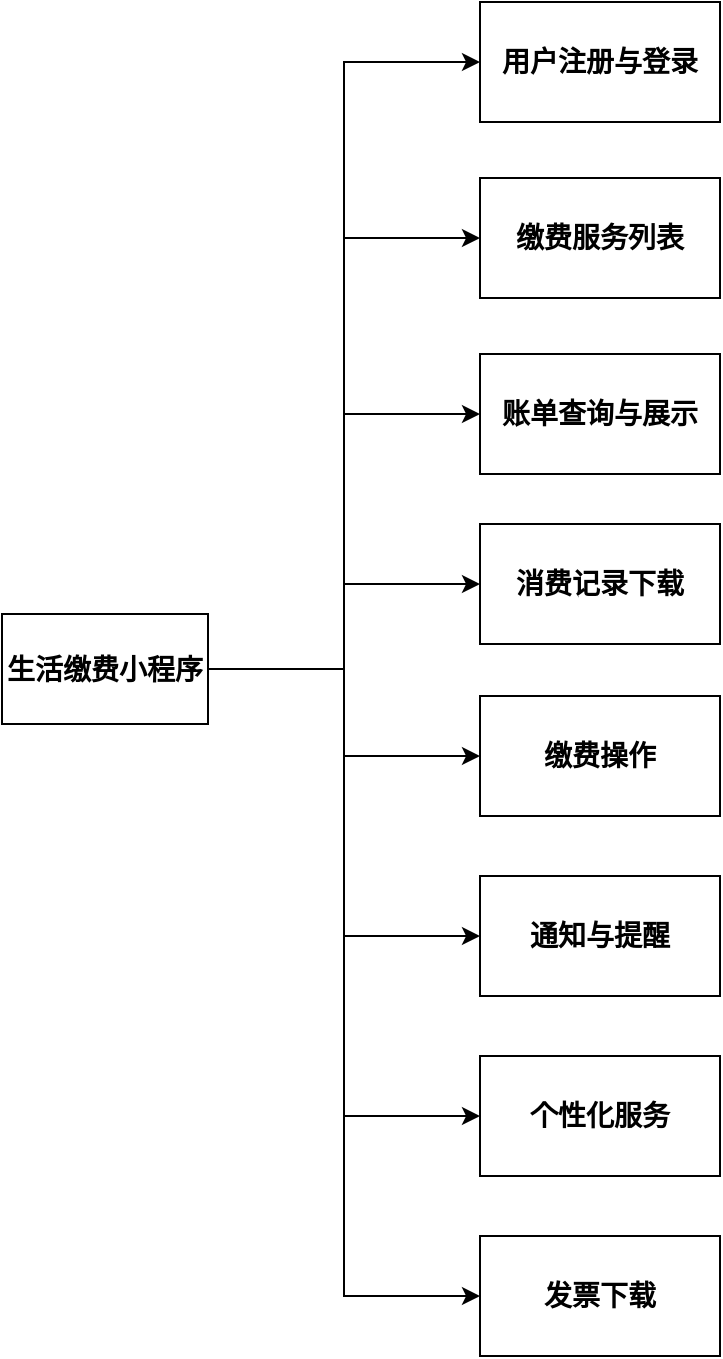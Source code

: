 <mxfile version="23.1.7" type="github">
  <diagram name="第 1 页" id="tUKBxdM7_xL5C1LiaCt_">
    <mxGraphModel dx="1786" dy="358" grid="0" gridSize="10" guides="1" tooltips="1" connect="1" arrows="1" fold="1" page="0" pageScale="1" pageWidth="827" pageHeight="1169" math="0" shadow="0">
      <root>
        <mxCell id="0" />
        <mxCell id="1" parent="0" />
        <mxCell id="L2CVsLjOSn7QCdIP_LNi-9" style="edgeStyle=orthogonalEdgeStyle;rounded=0;orthogonalLoop=1;jettySize=auto;html=1;entryX=0;entryY=0.5;entryDx=0;entryDy=0;" parent="1" source="L2CVsLjOSn7QCdIP_LNi-1" target="L2CVsLjOSn7QCdIP_LNi-2" edge="1">
          <mxGeometry relative="1" as="geometry" />
        </mxCell>
        <mxCell id="L2CVsLjOSn7QCdIP_LNi-10" style="edgeStyle=orthogonalEdgeStyle;rounded=0;orthogonalLoop=1;jettySize=auto;html=1;exitX=1;exitY=0.5;exitDx=0;exitDy=0;entryX=0;entryY=0.5;entryDx=0;entryDy=0;" parent="1" source="L2CVsLjOSn7QCdIP_LNi-1" target="L2CVsLjOSn7QCdIP_LNi-3" edge="1">
          <mxGeometry relative="1" as="geometry" />
        </mxCell>
        <mxCell id="L2CVsLjOSn7QCdIP_LNi-11" style="edgeStyle=orthogonalEdgeStyle;rounded=0;orthogonalLoop=1;jettySize=auto;html=1;exitX=1;exitY=0.5;exitDx=0;exitDy=0;entryX=0;entryY=0.5;entryDx=0;entryDy=0;" parent="1" source="L2CVsLjOSn7QCdIP_LNi-1" target="L2CVsLjOSn7QCdIP_LNi-4" edge="1">
          <mxGeometry relative="1" as="geometry" />
        </mxCell>
        <mxCell id="L2CVsLjOSn7QCdIP_LNi-12" style="edgeStyle=orthogonalEdgeStyle;rounded=0;orthogonalLoop=1;jettySize=auto;html=1;exitX=1;exitY=0.5;exitDx=0;exitDy=0;entryX=0;entryY=0.5;entryDx=0;entryDy=0;" parent="1" source="L2CVsLjOSn7QCdIP_LNi-1" target="L2CVsLjOSn7QCdIP_LNi-5" edge="1">
          <mxGeometry relative="1" as="geometry" />
        </mxCell>
        <mxCell id="L2CVsLjOSn7QCdIP_LNi-13" style="edgeStyle=orthogonalEdgeStyle;rounded=0;orthogonalLoop=1;jettySize=auto;html=1;exitX=1;exitY=0.5;exitDx=0;exitDy=0;entryX=0;entryY=0.5;entryDx=0;entryDy=0;" parent="1" source="L2CVsLjOSn7QCdIP_LNi-1" target="L2CVsLjOSn7QCdIP_LNi-6" edge="1">
          <mxGeometry relative="1" as="geometry" />
        </mxCell>
        <mxCell id="L2CVsLjOSn7QCdIP_LNi-14" style="edgeStyle=orthogonalEdgeStyle;rounded=0;orthogonalLoop=1;jettySize=auto;html=1;exitX=1;exitY=0.5;exitDx=0;exitDy=0;entryX=0;entryY=0.5;entryDx=0;entryDy=0;" parent="1" source="L2CVsLjOSn7QCdIP_LNi-1" target="L2CVsLjOSn7QCdIP_LNi-7" edge="1">
          <mxGeometry relative="1" as="geometry" />
        </mxCell>
        <mxCell id="L2CVsLjOSn7QCdIP_LNi-15" style="edgeStyle=orthogonalEdgeStyle;rounded=0;orthogonalLoop=1;jettySize=auto;html=1;exitX=1;exitY=0.5;exitDx=0;exitDy=0;entryX=0;entryY=0.5;entryDx=0;entryDy=0;" parent="1" source="L2CVsLjOSn7QCdIP_LNi-1" target="L2CVsLjOSn7QCdIP_LNi-8" edge="1">
          <mxGeometry relative="1" as="geometry" />
        </mxCell>
        <mxCell id="v-9v-QomNasKNrCwQyGU-2" style="edgeStyle=orthogonalEdgeStyle;rounded=0;orthogonalLoop=1;jettySize=auto;html=1;exitX=1;exitY=0.5;exitDx=0;exitDy=0;entryX=0;entryY=0.5;entryDx=0;entryDy=0;" edge="1" parent="1" source="L2CVsLjOSn7QCdIP_LNi-1" target="v-9v-QomNasKNrCwQyGU-1">
          <mxGeometry relative="1" as="geometry" />
        </mxCell>
        <mxCell id="L2CVsLjOSn7QCdIP_LNi-1" value="生活缴费小程序" style="rounded=0;whiteSpace=wrap;html=1;fontSize=14;fontStyle=1" parent="1" vertex="1">
          <mxGeometry x="-345" y="934" width="103" height="55" as="geometry" />
        </mxCell>
        <mxCell id="L2CVsLjOSn7QCdIP_LNi-2" value="&lt;p class=&quot;MsoNormal&quot; style=&quot;font-size: 14px;&quot;&gt;&lt;b style=&quot;font-size: 14px;&quot;&gt;&lt;font face=&quot;Segoe UI&quot; style=&quot;font-size: 14px;&quot;&gt;用户注册与登录&lt;/font&gt;&lt;/b&gt;&lt;/p&gt;" style="rounded=0;whiteSpace=wrap;html=1;fontSize=14;" parent="1" vertex="1">
          <mxGeometry x="-106" y="628" width="120" height="60" as="geometry" />
        </mxCell>
        <mxCell id="L2CVsLjOSn7QCdIP_LNi-3" value="&lt;p class=&quot;MsoNormal&quot; style=&quot;font-size: 14px;&quot;&gt;&lt;b style=&quot;font-size: 14px;&quot;&gt;缴费服务列表&lt;/b&gt;&lt;/p&gt;" style="rounded=0;whiteSpace=wrap;html=1;fontSize=14;" parent="1" vertex="1">
          <mxGeometry x="-106" y="716" width="120" height="60" as="geometry" />
        </mxCell>
        <mxCell id="L2CVsLjOSn7QCdIP_LNi-4" value="&lt;p class=&quot;MsoNormal&quot; style=&quot;font-size: 14px;&quot;&gt;&lt;b style=&quot;font-size: 14px;&quot;&gt;账单查询与展示&lt;/b&gt;&lt;/p&gt;" style="rounded=0;whiteSpace=wrap;html=1;fontSize=14;" parent="1" vertex="1">
          <mxGeometry x="-106" y="804" width="120" height="60" as="geometry" />
        </mxCell>
        <mxCell id="L2CVsLjOSn7QCdIP_LNi-5" value="&lt;p class=&quot;MsoNormal&quot; style=&quot;font-size: 14px;&quot;&gt;&lt;b style=&quot;font-size: 14px;&quot;&gt;&lt;font face=&quot;宋体&quot; style=&quot;font-size: 14px;&quot;&gt;消费记录下载&lt;/font&gt;&lt;/b&gt;&lt;/p&gt;" style="rounded=0;whiteSpace=wrap;html=1;fontSize=14;" parent="1" vertex="1">
          <mxGeometry x="-106" y="889" width="120" height="60" as="geometry" />
        </mxCell>
        <mxCell id="L2CVsLjOSn7QCdIP_LNi-6" value="&lt;p class=&quot;MsoNormal&quot; style=&quot;font-size: 14px;&quot;&gt;&lt;b style=&quot;font-size: 14px;&quot;&gt;缴费操作&lt;/b&gt;&lt;/p&gt;" style="rounded=0;whiteSpace=wrap;html=1;fontSize=14;" parent="1" vertex="1">
          <mxGeometry x="-106" y="975" width="120" height="60" as="geometry" />
        </mxCell>
        <mxCell id="L2CVsLjOSn7QCdIP_LNi-7" value="&lt;p class=&quot;MsoNormal&quot; style=&quot;font-size: 14px;&quot;&gt;&lt;b style=&quot;font-size: 14px;&quot;&gt;通知与提醒&lt;/b&gt;&lt;/p&gt;" style="rounded=0;whiteSpace=wrap;html=1;fontSize=14;" parent="1" vertex="1">
          <mxGeometry x="-106" y="1065" width="120" height="60" as="geometry" />
        </mxCell>
        <mxCell id="L2CVsLjOSn7QCdIP_LNi-8" value="&lt;p class=&quot;MsoNormal&quot; style=&quot;font-size: 14px;&quot;&gt;&lt;b style=&quot;font-size: 14px;&quot;&gt;个性化服务&lt;/b&gt;&lt;/p&gt;" style="rounded=0;whiteSpace=wrap;html=1;fontSize=14;" parent="1" vertex="1">
          <mxGeometry x="-106" y="1155" width="120" height="60" as="geometry" />
        </mxCell>
        <mxCell id="v-9v-QomNasKNrCwQyGU-1" value="&lt;p class=&quot;MsoNormal&quot; style=&quot;font-size: 14px;&quot;&gt;&lt;b&gt;发票下载&lt;/b&gt;&lt;/p&gt;" style="rounded=0;whiteSpace=wrap;html=1;fontSize=14;" vertex="1" parent="1">
          <mxGeometry x="-106" y="1245" width="120" height="60" as="geometry" />
        </mxCell>
      </root>
    </mxGraphModel>
  </diagram>
</mxfile>

